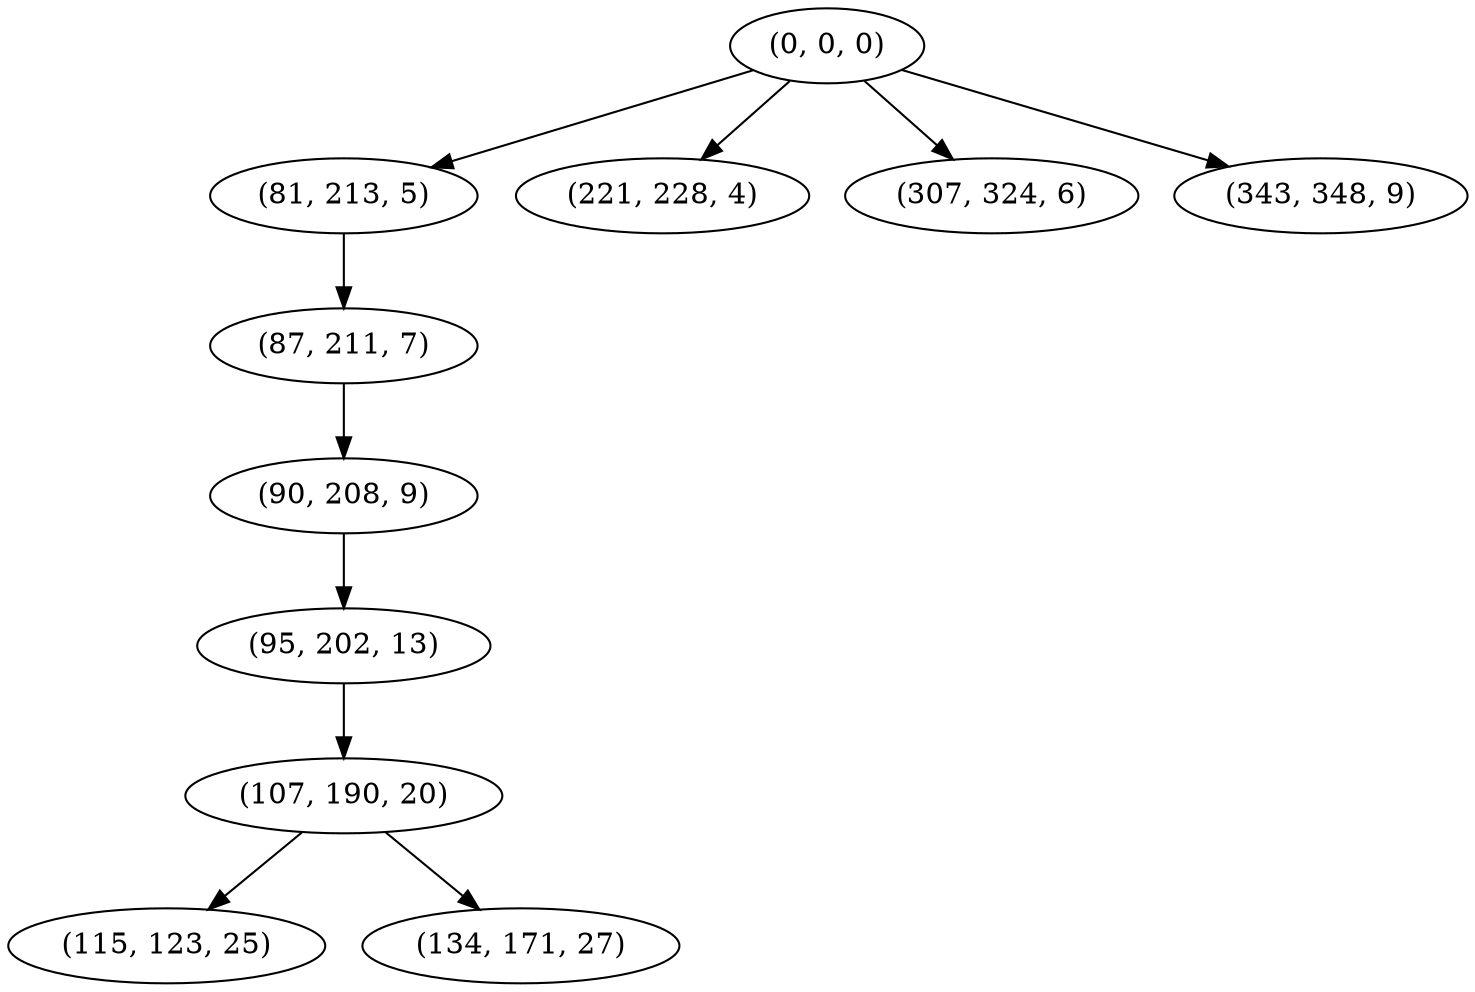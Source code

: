 digraph tree {
    "(0, 0, 0)";
    "(81, 213, 5)";
    "(87, 211, 7)";
    "(90, 208, 9)";
    "(95, 202, 13)";
    "(107, 190, 20)";
    "(115, 123, 25)";
    "(134, 171, 27)";
    "(221, 228, 4)";
    "(307, 324, 6)";
    "(343, 348, 9)";
    "(0, 0, 0)" -> "(81, 213, 5)";
    "(0, 0, 0)" -> "(221, 228, 4)";
    "(0, 0, 0)" -> "(307, 324, 6)";
    "(0, 0, 0)" -> "(343, 348, 9)";
    "(81, 213, 5)" -> "(87, 211, 7)";
    "(87, 211, 7)" -> "(90, 208, 9)";
    "(90, 208, 9)" -> "(95, 202, 13)";
    "(95, 202, 13)" -> "(107, 190, 20)";
    "(107, 190, 20)" -> "(115, 123, 25)";
    "(107, 190, 20)" -> "(134, 171, 27)";
}
